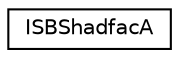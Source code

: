 digraph G
{
  edge [fontname="Helvetica",fontsize="10",labelfontname="Helvetica",labelfontsize="10"];
  node [fontname="Helvetica",fontsize="10",shape=record];
  rankdir=LR;
  Node1 [label="ISBShadfacA",height=0.2,width=0.4,color="black", fillcolor="white", style="filled",URL="$d7/d49/structISBShadfacA.html"];
}
